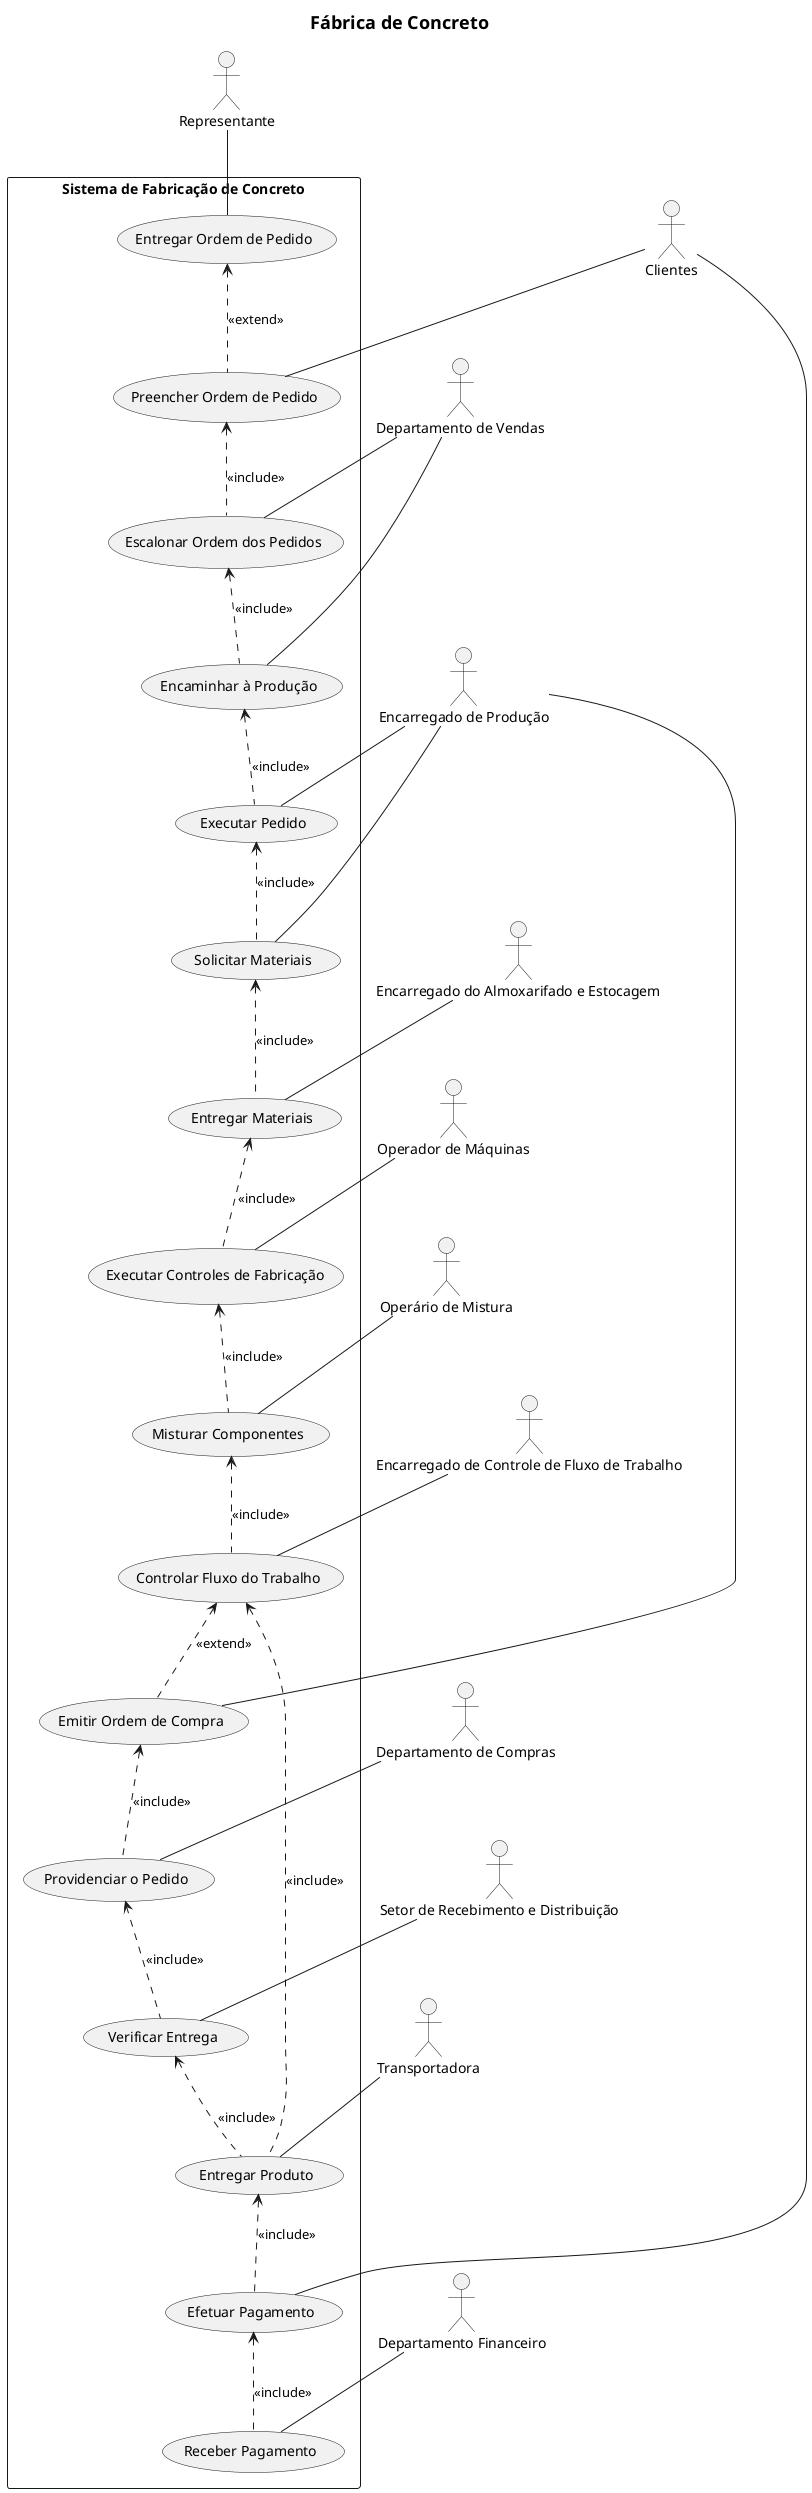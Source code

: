 ' ' Estudo de caso baseado no artigo de modelagem de sistemas industriais, Palazzo e Edelweizz (1998), apud Lutherer E. et al., 1994. 
' ' O estudo representa uma fábrica de concreto que inclui vendas, escritório e a planta industrial. 
' ' A planta é composta de vários receptáculos de armazenagem de cimento, areia, cascalho e água; um misturador para preparação do concreto; duas balanças para pesar os componentes;
' ' uma válvula de medição de componentes; controle de descarga de água; duas esteiras de transporte para levar os ingredientes sólidos ao misturador.
' ' Os clientes preenchem uma ordem de pedido entregue pelo representante com o tipo e quantidade de concreto para entrega em um ou mais dias pela transportadora da empresa.
' ' O departamento de vendas escalona a ordem e eventualmente encaminha a indústria para o encarregado de produção.
' ' A indústria providência a execução do pedido, através da área de produção e de matéria prima.
' ' A produção executa a ordem solicitando materiais que são entregues no local pelo encarregado do almoxarifado e estocagem.
' ' O operador das máquinas executa os controles de fabricação tendo como auxiliares os operários responsáveis pela mistura dos componentes e pelo funcionário encarregado do controle de fluxo de trabalho.
' ' Caso algum produto da matéria prima fique abaixo do nível de segurança, o encarregado da produção emite ordem para o departamento de compras providenciar o pedido da mercadoria que após a entrega é verificado pelo setor de recebimento e distribuição se está entregue conforme foi feito o pedido.
' ' Após a fabricação, o produto é entregue na construção e o cliente efetua o pagamento que é recebido pelo departamento financeiro da indústria.

@startuml

top to bottom direction

title = Fábrica de Concreto

actor "Clientes" as cl
actor "Representante" as rep
actor "Transportadora" as trans
actor "Departamento de Vendas" as dv
actor "Encarregado de Produção" as ep
actor "Operador de Máquinas" as oma
actor "Operário de Mistura" as omi
actor "Encarregado de Controle de Fluxo de Trabalho" as ea
actor "Encarregado do Almoxarifado e Estocagem" as eae
actor "Setor de Recebimento e Distribuição" as rd
actor "Departamento Financeiro" as df
actor "Departamento de Compras" as dc

rectangle "Sistema de Fabricação de Concreto" {
  usecase "Entregar Ordem de Pedido" as UC1
  usecase "Preencher Ordem de Pedido" as UC2
  usecase "Escalonar Ordem dos Pedidos" as UC3
  usecase "Encaminhar à Produção" as UC4
  usecase "Executar Pedido" as UC5
  usecase "Solicitar Materiais" as UC6
  usecase "Entregar Materiais" as UC7
  usecase "Executar Controles de Fabricação" as UC8
  usecase "Misturar Componentes" as UC9
  usecase "Controlar Fluxo do Trabalho" as UC10
  usecase "Emitir Ordem de Compra" as UC11
  usecase "Providenciar o Pedido" as UC12
  usecase "Verificar Entrega" as UC13
  usecase "Entregar Produto" as UC14
  usecase "Efetuar Pagamento" as UC15
  usecase "Receber Pagamento" as UC16  
}

rep -- UC1
cl -- UC2
dv -- UC3
dv -- UC4
ep -- UC5
ep -- UC6
eae -- UC7
oma -- UC8
omi -- UC9
ea -- UC10
ep -- UC11
dc -- UC12
rd -- UC13
trans -- UC14
cl -- UC15
df -- UC16

UC1 <.- UC2 : <<extend>>
UC2 <.- UC3 : <<include>>
UC3 <.- UC4 : <<include>>
UC4 <.- UC5 : <<include>>
UC5 <.- UC6 : <<include>>
UC6 <.- UC7 : <<include>>
UC7 <.- UC8 : <<include>>
UC8 <.- UC9 : <<include>>
UC9 <.- UC10 : <<include>>
UC10 <.- UC11 : <<extend>>
UC11 <.- UC12 : <<include>>
UC12 <.- UC13 : <<include>>
UC13 <.- UC14 : <<include>>
UC10 <.- UC14 : <<include>>
UC14 <.- UC15 : <<include>>
UC15 <.- UC16 : <<include>>

@enduml